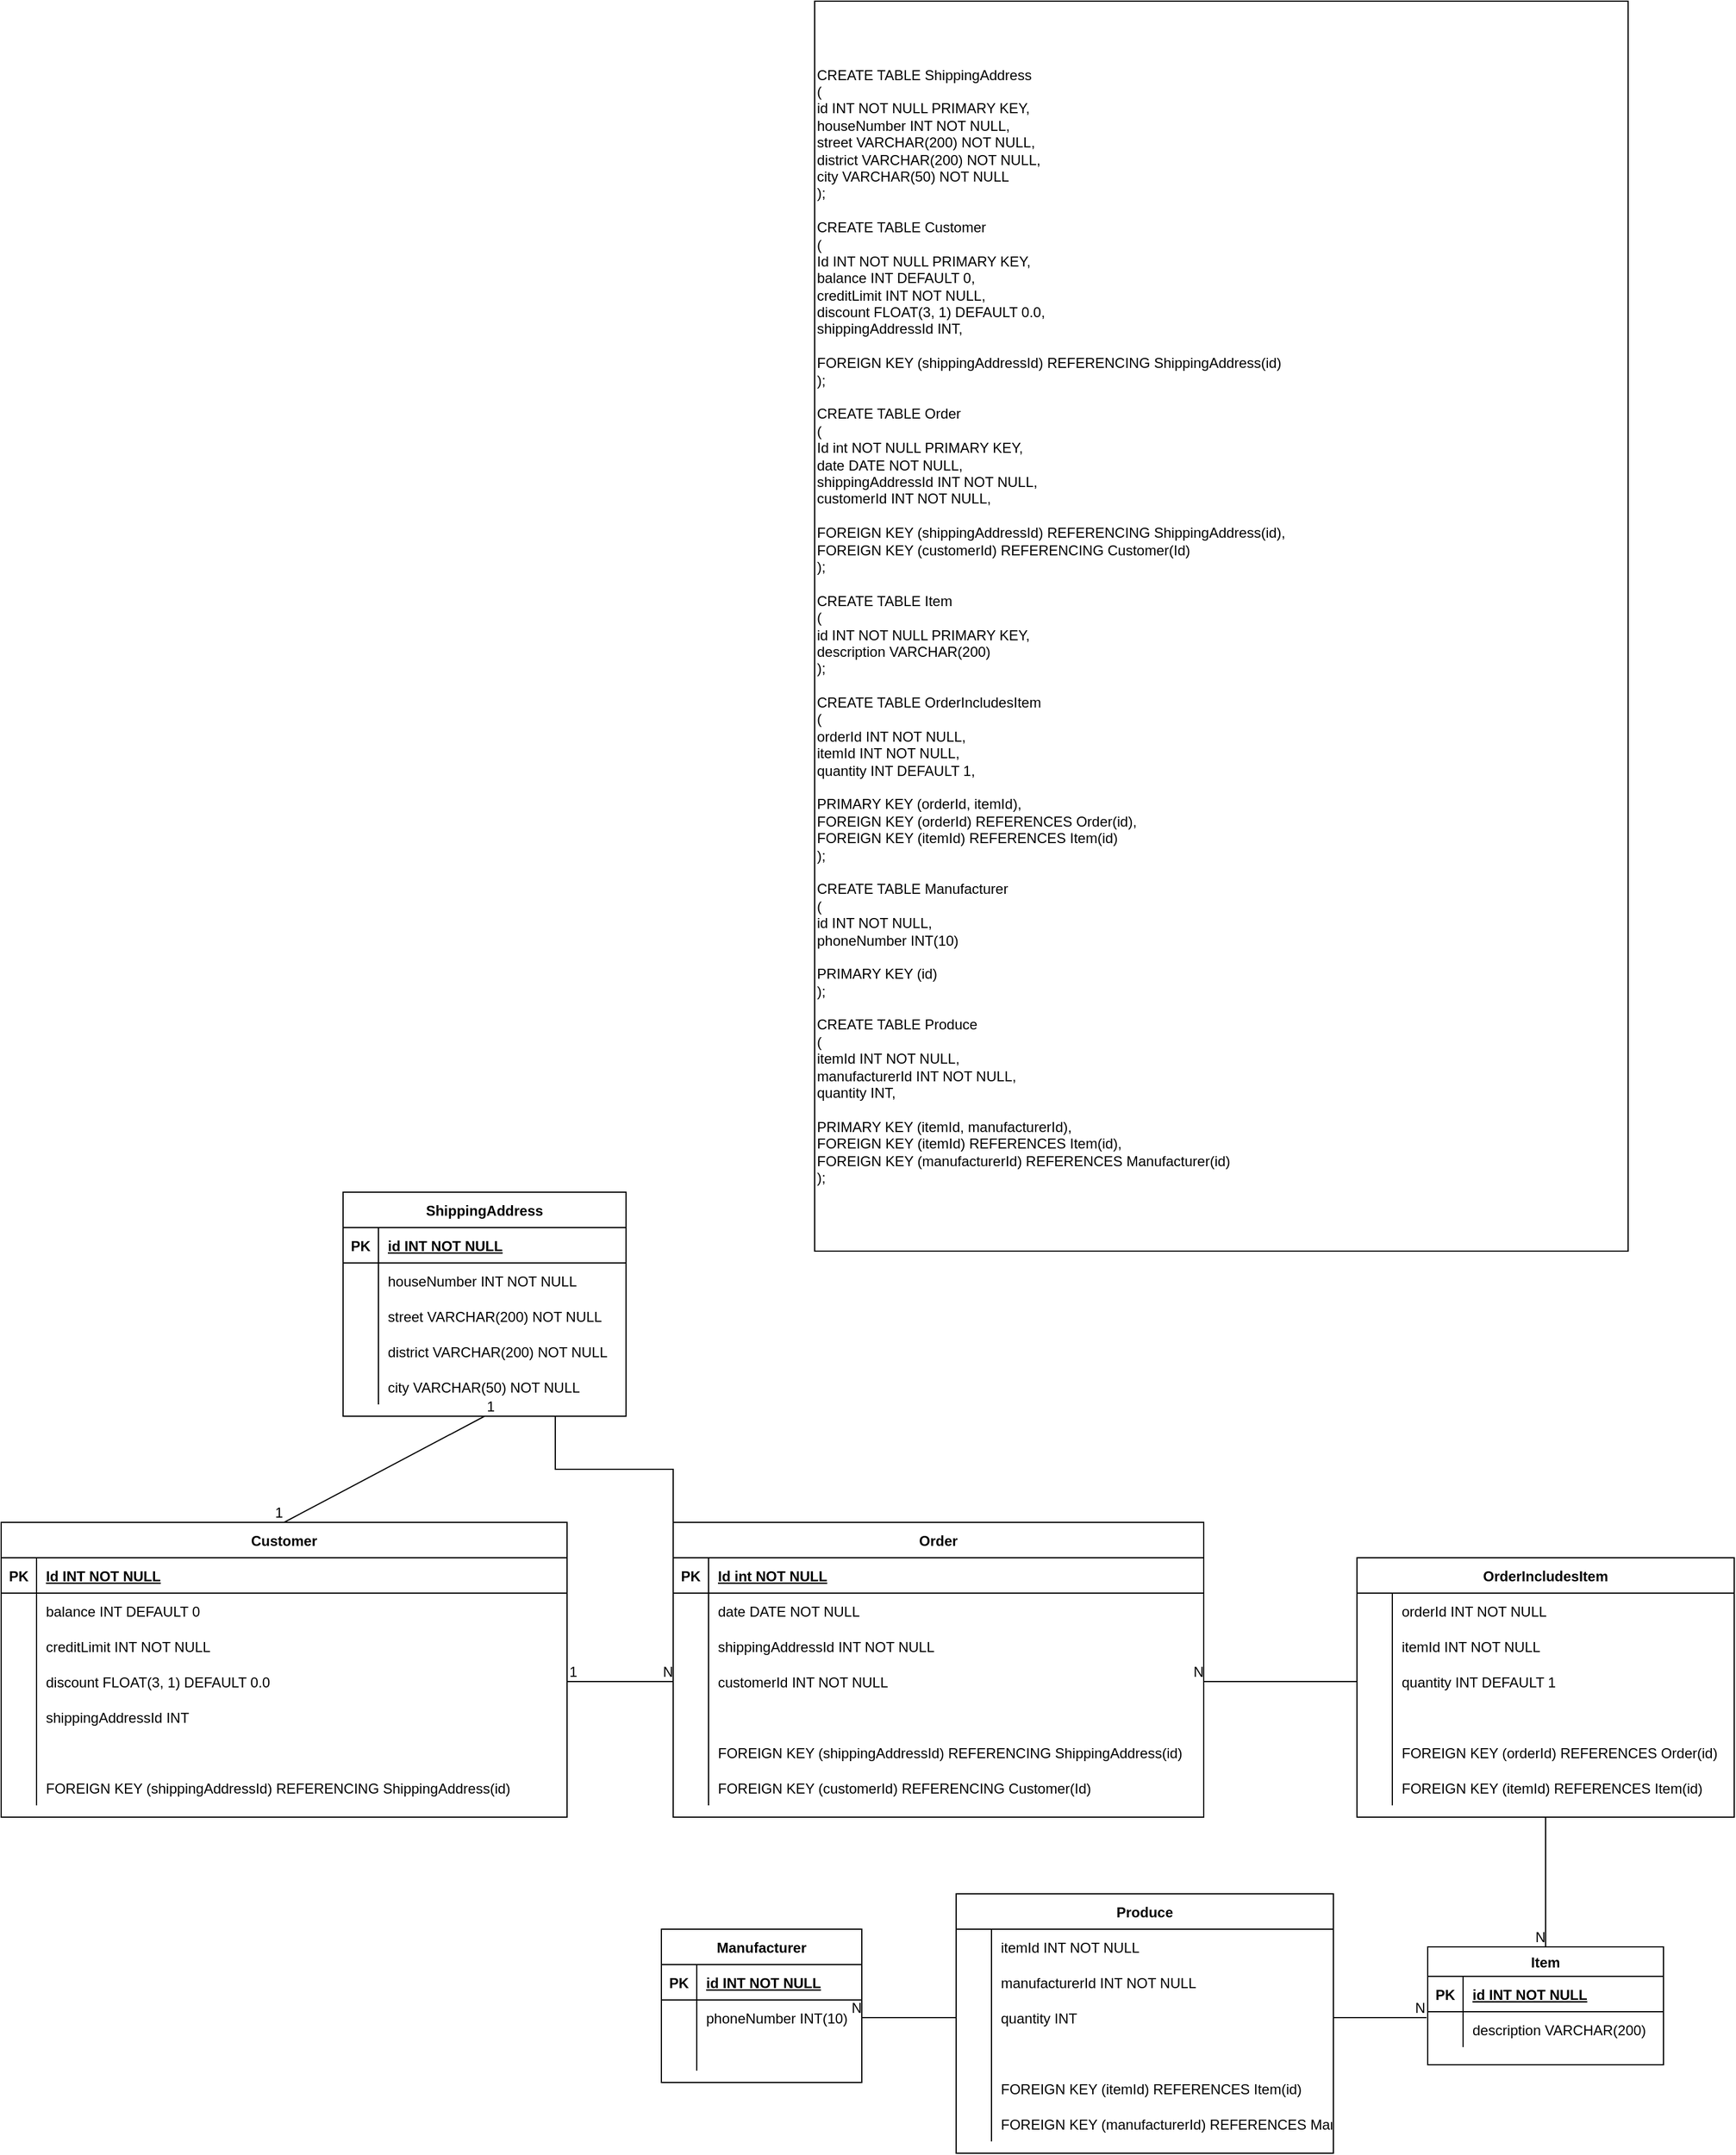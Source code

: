 <mxfile version="17.1.3" type="device"><diagram id="qG5lBSxiFYW5EmkyEBjl" name="Page-1"><mxGraphModel dx="2249" dy="1968" grid="1" gridSize="10" guides="1" tooltips="1" connect="1" arrows="1" fold="1" page="1" pageScale="1" pageWidth="827" pageHeight="1169" math="0" shadow="0"><root><mxCell id="0"/><mxCell id="1" parent="0"/><mxCell id="X45Qx2p2NXJINZsLbJWD-1" value="&lt;div&gt;&lt;div&gt;CREATE TABLE ShippingAddress&lt;/div&gt;&lt;div&gt;(&lt;/div&gt;&lt;div&gt;id INT NOT NULL PRIMARY KEY,&lt;/div&gt;&lt;div&gt;&lt;div&gt;houseNumber INT NOT NULL,&lt;/div&gt;&lt;div&gt;&lt;div&gt;street VARCHAR(200)&amp;nbsp;NOT NULL,&lt;/div&gt;&lt;div&gt;&lt;div&gt;district VARCHAR(200)&amp;nbsp;NOT NULL,&lt;/div&gt;&lt;div&gt;city VARCHAR(50)&amp;nbsp;NOT NULL&lt;/div&gt;&lt;/div&gt;&lt;/div&gt;&lt;/div&gt;&lt;div&gt;);&lt;/div&gt;&lt;/div&gt;&lt;div&gt;&lt;br&gt;&lt;/div&gt;&lt;div&gt;CREATE TABLE Customer&lt;/div&gt;&lt;div&gt;(&lt;/div&gt;&lt;div&gt;Id INT NOT NULL PRIMARY KEY,&lt;/div&gt;&lt;div&gt;balance INT DEFAULT 0,&lt;/div&gt;&lt;div&gt;creditLimit INT NOT NULL,&lt;/div&gt;&lt;div&gt;discount FLOAT(3, 1) DEFAULT 0.0,&lt;/div&gt;&lt;div&gt;shippingAddressId INT,&lt;/div&gt;&lt;div&gt;&lt;br&gt;&lt;/div&gt;&lt;div&gt;FOREIGN KEY (shippingAddressId) REFERENCING ShippingAddress(id)&lt;/div&gt;&lt;div&gt;&lt;span&gt;);&lt;/span&gt;&lt;/div&gt;&lt;div&gt;&lt;br&gt;&lt;/div&gt;&lt;div&gt;CREATE TABLE Order&lt;/div&gt;&lt;div&gt;(&lt;/div&gt;&lt;div&gt;Id int NOT NULL PRIMARY KEY,&lt;/div&gt;&lt;div&gt;date DATE NOT NULL,&lt;/div&gt;&lt;div&gt;shippingAddressId INT NOT NULL,&lt;/div&gt;&lt;div&gt;customerId INT NOT NULL,&lt;/div&gt;&lt;div&gt;&lt;br&gt;&lt;/div&gt;&lt;div&gt;&lt;div&gt;FOREIGN KEY (shippingAddressId) REFERENCING ShippingAddress(id),&lt;/div&gt;&lt;/div&gt;&lt;div&gt;&lt;div&gt;FOREIGN KEY (customerId) REFERENCING Customer(Id)&lt;/div&gt;&lt;/div&gt;&lt;div&gt;);&lt;/div&gt;&lt;div&gt;&lt;br&gt;&lt;/div&gt;&lt;div&gt;CREATE TABLE Item&lt;/div&gt;&lt;div&gt;(&lt;/div&gt;&lt;div&gt;id INT NOT NULL PRIMARY KEY,&lt;/div&gt;&lt;div&gt;description VARCHAR(200)&lt;/div&gt;&lt;div&gt;);&lt;/div&gt;&lt;div&gt;&lt;br&gt;&lt;/div&gt;&lt;div&gt;CREATE TABLE OrderIncludesItem&lt;/div&gt;&lt;div&gt;(&lt;/div&gt;&lt;div&gt;orderId INT NOT NULL,&lt;/div&gt;&lt;div&gt;itemId INT NOT NULL,&lt;/div&gt;&lt;div&gt;quantity INT DEFAULT 1,&lt;/div&gt;&lt;div&gt;&lt;br&gt;&lt;/div&gt;&lt;div&gt;PRIMARY KEY (orderId, itemId),&lt;/div&gt;&lt;div&gt;FOREIGN KEY (orderId) REFERENCES Order(id),&lt;/div&gt;&lt;div&gt;FOREIGN KEY (itemId) REFERENCES Item(id)&lt;/div&gt;&lt;div&gt;);&lt;/div&gt;&lt;div&gt;&lt;br&gt;&lt;/div&gt;&lt;div&gt;CREATE TABLE Manufacturer&lt;/div&gt;&lt;div&gt;(&lt;/div&gt;&lt;div&gt;id INT NOT NULL,&lt;/div&gt;&lt;div&gt;phoneNumber INT(10)&lt;/div&gt;&lt;div&gt;&lt;br&gt;&lt;/div&gt;&lt;div&gt;PRIMARY KEY (id)&lt;/div&gt;&lt;div&gt;);&lt;/div&gt;&lt;div&gt;&lt;br&gt;&lt;/div&gt;&lt;div&gt;CREATE TABLE Produce&lt;/div&gt;&lt;div&gt;(&lt;/div&gt;&lt;div&gt;itemId INT NOT NULL,&lt;/div&gt;&lt;div&gt;manufacturerId INT NOT NULL,&lt;/div&gt;&lt;div&gt;quantity INT,&lt;/div&gt;&lt;div&gt;&lt;br&gt;&lt;/div&gt;&lt;div&gt;PRIMARY KEY (itemId, manufacturerId),&lt;/div&gt;&lt;div&gt;&lt;div&gt;FOREIGN KEY (itemId) REFERENCES Item(id),&lt;/div&gt;&lt;/div&gt;&lt;div&gt;&lt;div&gt;FOREIGN KEY (manufacturerId) REFERENCES Manufacturer(id)&lt;/div&gt;&lt;div&gt;&lt;span&gt;);&lt;/span&gt;&lt;br&gt;&lt;/div&gt;&lt;/div&gt;" style="rounded=0;whiteSpace=wrap;html=1;align=left;" vertex="1" parent="1"><mxGeometry x="30" y="-790" width="690" height="1060" as="geometry"/></mxCell><mxCell id="X45Qx2p2NXJINZsLbJWD-18" value="Customer" style="shape=table;startSize=30;container=1;collapsible=1;childLayout=tableLayout;fixedRows=1;rowLines=0;fontStyle=1;align=center;resizeLast=1;" vertex="1" parent="1"><mxGeometry x="-660" y="500" width="480" height="250" as="geometry"/></mxCell><mxCell id="X45Qx2p2NXJINZsLbJWD-19" value="" style="shape=tableRow;horizontal=0;startSize=0;swimlaneHead=0;swimlaneBody=0;fillColor=none;collapsible=0;dropTarget=0;points=[[0,0.5],[1,0.5]];portConstraint=eastwest;top=0;left=0;right=0;bottom=1;" vertex="1" parent="X45Qx2p2NXJINZsLbJWD-18"><mxGeometry y="30" width="480" height="30" as="geometry"/></mxCell><mxCell id="X45Qx2p2NXJINZsLbJWD-20" value="PK" style="shape=partialRectangle;overflow=hidden;connectable=0;fillColor=none;top=0;left=0;bottom=0;right=0;fontStyle=1;" vertex="1" parent="X45Qx2p2NXJINZsLbJWD-19"><mxGeometry width="30" height="30" as="geometry"><mxRectangle width="30" height="30" as="alternateBounds"/></mxGeometry></mxCell><mxCell id="X45Qx2p2NXJINZsLbJWD-21" value="Id INT NOT NULL " style="shape=partialRectangle;overflow=hidden;connectable=0;fillColor=none;align=left;top=0;left=0;bottom=0;right=0;spacingLeft=6;fontStyle=5;" vertex="1" parent="X45Qx2p2NXJINZsLbJWD-19"><mxGeometry x="30" width="450" height="30" as="geometry"><mxRectangle width="450" height="30" as="alternateBounds"/></mxGeometry></mxCell><mxCell id="X45Qx2p2NXJINZsLbJWD-22" value="" style="shape=tableRow;horizontal=0;startSize=0;swimlaneHead=0;swimlaneBody=0;fillColor=none;collapsible=0;dropTarget=0;points=[[0,0.5],[1,0.5]];portConstraint=eastwest;top=0;left=0;right=0;bottom=0;" vertex="1" parent="X45Qx2p2NXJINZsLbJWD-18"><mxGeometry y="60" width="480" height="30" as="geometry"/></mxCell><mxCell id="X45Qx2p2NXJINZsLbJWD-23" value="" style="shape=partialRectangle;overflow=hidden;connectable=0;fillColor=none;top=0;left=0;bottom=0;right=0;" vertex="1" parent="X45Qx2p2NXJINZsLbJWD-22"><mxGeometry width="30" height="30" as="geometry"><mxRectangle width="30" height="30" as="alternateBounds"/></mxGeometry></mxCell><mxCell id="X45Qx2p2NXJINZsLbJWD-24" value="balance INT DEFAULT 0" style="shape=partialRectangle;overflow=hidden;connectable=0;fillColor=none;align=left;top=0;left=0;bottom=0;right=0;spacingLeft=6;" vertex="1" parent="X45Qx2p2NXJINZsLbJWD-22"><mxGeometry x="30" width="450" height="30" as="geometry"><mxRectangle width="450" height="30" as="alternateBounds"/></mxGeometry></mxCell><mxCell id="X45Qx2p2NXJINZsLbJWD-25" value="" style="shape=tableRow;horizontal=0;startSize=0;swimlaneHead=0;swimlaneBody=0;fillColor=none;collapsible=0;dropTarget=0;points=[[0,0.5],[1,0.5]];portConstraint=eastwest;top=0;left=0;right=0;bottom=0;" vertex="1" parent="X45Qx2p2NXJINZsLbJWD-18"><mxGeometry y="90" width="480" height="30" as="geometry"/></mxCell><mxCell id="X45Qx2p2NXJINZsLbJWD-26" value="" style="shape=partialRectangle;overflow=hidden;connectable=0;fillColor=none;top=0;left=0;bottom=0;right=0;" vertex="1" parent="X45Qx2p2NXJINZsLbJWD-25"><mxGeometry width="30" height="30" as="geometry"><mxRectangle width="30" height="30" as="alternateBounds"/></mxGeometry></mxCell><mxCell id="X45Qx2p2NXJINZsLbJWD-27" value="creditLimit INT NOT NULL" style="shape=partialRectangle;overflow=hidden;connectable=0;fillColor=none;align=left;top=0;left=0;bottom=0;right=0;spacingLeft=6;" vertex="1" parent="X45Qx2p2NXJINZsLbJWD-25"><mxGeometry x="30" width="450" height="30" as="geometry"><mxRectangle width="450" height="30" as="alternateBounds"/></mxGeometry></mxCell><mxCell id="X45Qx2p2NXJINZsLbJWD-28" value="" style="shape=tableRow;horizontal=0;startSize=0;swimlaneHead=0;swimlaneBody=0;fillColor=none;collapsible=0;dropTarget=0;points=[[0,0.5],[1,0.5]];portConstraint=eastwest;top=0;left=0;right=0;bottom=0;" vertex="1" parent="X45Qx2p2NXJINZsLbJWD-18"><mxGeometry y="120" width="480" height="30" as="geometry"/></mxCell><mxCell id="X45Qx2p2NXJINZsLbJWD-29" value="" style="shape=partialRectangle;overflow=hidden;connectable=0;fillColor=none;top=0;left=0;bottom=0;right=0;" vertex="1" parent="X45Qx2p2NXJINZsLbJWD-28"><mxGeometry width="30" height="30" as="geometry"><mxRectangle width="30" height="30" as="alternateBounds"/></mxGeometry></mxCell><mxCell id="X45Qx2p2NXJINZsLbJWD-30" value="discount FLOAT(3, 1) DEFAULT 0.0" style="shape=partialRectangle;overflow=hidden;connectable=0;fillColor=none;align=left;top=0;left=0;bottom=0;right=0;spacingLeft=6;" vertex="1" parent="X45Qx2p2NXJINZsLbJWD-28"><mxGeometry x="30" width="450" height="30" as="geometry"><mxRectangle width="450" height="30" as="alternateBounds"/></mxGeometry></mxCell><mxCell id="X45Qx2p2NXJINZsLbJWD-31" value="" style="shape=tableRow;horizontal=0;startSize=0;swimlaneHead=0;swimlaneBody=0;fillColor=none;collapsible=0;dropTarget=0;points=[[0,0.5],[1,0.5]];portConstraint=eastwest;top=0;left=0;right=0;bottom=0;" vertex="1" parent="X45Qx2p2NXJINZsLbJWD-18"><mxGeometry y="150" width="480" height="30" as="geometry"/></mxCell><mxCell id="X45Qx2p2NXJINZsLbJWD-32" value="" style="shape=partialRectangle;overflow=hidden;connectable=0;fillColor=none;top=0;left=0;bottom=0;right=0;" vertex="1" parent="X45Qx2p2NXJINZsLbJWD-31"><mxGeometry width="30" height="30" as="geometry"><mxRectangle width="30" height="30" as="alternateBounds"/></mxGeometry></mxCell><mxCell id="X45Qx2p2NXJINZsLbJWD-33" value="shippingAddressId INT" style="shape=partialRectangle;overflow=hidden;connectable=0;fillColor=none;align=left;top=0;left=0;bottom=0;right=0;spacingLeft=6;" vertex="1" parent="X45Qx2p2NXJINZsLbJWD-31"><mxGeometry x="30" width="450" height="30" as="geometry"><mxRectangle width="450" height="30" as="alternateBounds"/></mxGeometry></mxCell><mxCell id="X45Qx2p2NXJINZsLbJWD-34" value="" style="shape=tableRow;horizontal=0;startSize=0;swimlaneHead=0;swimlaneBody=0;fillColor=none;collapsible=0;dropTarget=0;points=[[0,0.5],[1,0.5]];portConstraint=eastwest;top=0;left=0;right=0;bottom=0;" vertex="1" parent="X45Qx2p2NXJINZsLbJWD-18"><mxGeometry y="180" width="480" height="30" as="geometry"/></mxCell><mxCell id="X45Qx2p2NXJINZsLbJWD-35" value="" style="shape=partialRectangle;overflow=hidden;connectable=0;fillColor=none;top=0;left=0;bottom=0;right=0;" vertex="1" parent="X45Qx2p2NXJINZsLbJWD-34"><mxGeometry width="30" height="30" as="geometry"><mxRectangle width="30" height="30" as="alternateBounds"/></mxGeometry></mxCell><mxCell id="X45Qx2p2NXJINZsLbJWD-36" value="" style="shape=partialRectangle;overflow=hidden;connectable=0;fillColor=none;align=left;top=0;left=0;bottom=0;right=0;spacingLeft=6;" vertex="1" parent="X45Qx2p2NXJINZsLbJWD-34"><mxGeometry x="30" width="450" height="30" as="geometry"><mxRectangle width="450" height="30" as="alternateBounds"/></mxGeometry></mxCell><mxCell id="X45Qx2p2NXJINZsLbJWD-37" value="" style="shape=tableRow;horizontal=0;startSize=0;swimlaneHead=0;swimlaneBody=0;fillColor=none;collapsible=0;dropTarget=0;points=[[0,0.5],[1,0.5]];portConstraint=eastwest;top=0;left=0;right=0;bottom=0;" vertex="1" parent="X45Qx2p2NXJINZsLbJWD-18"><mxGeometry y="210" width="480" height="30" as="geometry"/></mxCell><mxCell id="X45Qx2p2NXJINZsLbJWD-38" value="" style="shape=partialRectangle;overflow=hidden;connectable=0;fillColor=none;top=0;left=0;bottom=0;right=0;" vertex="1" parent="X45Qx2p2NXJINZsLbJWD-37"><mxGeometry width="30" height="30" as="geometry"><mxRectangle width="30" height="30" as="alternateBounds"/></mxGeometry></mxCell><mxCell id="X45Qx2p2NXJINZsLbJWD-39" value="FOREIGN KEY (shippingAddressId) REFERENCING ShippingAddress(id)" style="shape=partialRectangle;overflow=hidden;connectable=0;fillColor=none;align=left;top=0;left=0;bottom=0;right=0;spacingLeft=6;" vertex="1" parent="X45Qx2p2NXJINZsLbJWD-37"><mxGeometry x="30" width="450" height="30" as="geometry"><mxRectangle width="450" height="30" as="alternateBounds"/></mxGeometry></mxCell><mxCell id="X45Qx2p2NXJINZsLbJWD-40" value="ShippingAddress" style="shape=table;startSize=30;container=1;collapsible=1;childLayout=tableLayout;fixedRows=1;rowLines=0;fontStyle=1;align=center;resizeLast=1;" vertex="1" parent="1"><mxGeometry x="-370" y="220" width="240" height="190" as="geometry"/></mxCell><mxCell id="X45Qx2p2NXJINZsLbJWD-41" value="" style="shape=tableRow;horizontal=0;startSize=0;swimlaneHead=0;swimlaneBody=0;fillColor=none;collapsible=0;dropTarget=0;points=[[0,0.5],[1,0.5]];portConstraint=eastwest;top=0;left=0;right=0;bottom=1;" vertex="1" parent="X45Qx2p2NXJINZsLbJWD-40"><mxGeometry y="30" width="240" height="30" as="geometry"/></mxCell><mxCell id="X45Qx2p2NXJINZsLbJWD-42" value="PK" style="shape=partialRectangle;overflow=hidden;connectable=0;fillColor=none;top=0;left=0;bottom=0;right=0;fontStyle=1;" vertex="1" parent="X45Qx2p2NXJINZsLbJWD-41"><mxGeometry width="30" height="30" as="geometry"><mxRectangle width="30" height="30" as="alternateBounds"/></mxGeometry></mxCell><mxCell id="X45Qx2p2NXJINZsLbJWD-43" value="id INT NOT NULL " style="shape=partialRectangle;overflow=hidden;connectable=0;fillColor=none;align=left;top=0;left=0;bottom=0;right=0;spacingLeft=6;fontStyle=5;" vertex="1" parent="X45Qx2p2NXJINZsLbJWD-41"><mxGeometry x="30" width="210" height="30" as="geometry"><mxRectangle width="210" height="30" as="alternateBounds"/></mxGeometry></mxCell><mxCell id="X45Qx2p2NXJINZsLbJWD-44" value="" style="shape=tableRow;horizontal=0;startSize=0;swimlaneHead=0;swimlaneBody=0;fillColor=none;collapsible=0;dropTarget=0;points=[[0,0.5],[1,0.5]];portConstraint=eastwest;top=0;left=0;right=0;bottom=0;" vertex="1" parent="X45Qx2p2NXJINZsLbJWD-40"><mxGeometry y="60" width="240" height="30" as="geometry"/></mxCell><mxCell id="X45Qx2p2NXJINZsLbJWD-45" value="" style="shape=partialRectangle;overflow=hidden;connectable=0;fillColor=none;top=0;left=0;bottom=0;right=0;" vertex="1" parent="X45Qx2p2NXJINZsLbJWD-44"><mxGeometry width="30" height="30" as="geometry"><mxRectangle width="30" height="30" as="alternateBounds"/></mxGeometry></mxCell><mxCell id="X45Qx2p2NXJINZsLbJWD-46" value="houseNumber INT NOT NULL" style="shape=partialRectangle;overflow=hidden;connectable=0;fillColor=none;align=left;top=0;left=0;bottom=0;right=0;spacingLeft=6;" vertex="1" parent="X45Qx2p2NXJINZsLbJWD-44"><mxGeometry x="30" width="210" height="30" as="geometry"><mxRectangle width="210" height="30" as="alternateBounds"/></mxGeometry></mxCell><mxCell id="X45Qx2p2NXJINZsLbJWD-47" value="" style="shape=tableRow;horizontal=0;startSize=0;swimlaneHead=0;swimlaneBody=0;fillColor=none;collapsible=0;dropTarget=0;points=[[0,0.5],[1,0.5]];portConstraint=eastwest;top=0;left=0;right=0;bottom=0;" vertex="1" parent="X45Qx2p2NXJINZsLbJWD-40"><mxGeometry y="90" width="240" height="30" as="geometry"/></mxCell><mxCell id="X45Qx2p2NXJINZsLbJWD-48" value="" style="shape=partialRectangle;overflow=hidden;connectable=0;fillColor=none;top=0;left=0;bottom=0;right=0;" vertex="1" parent="X45Qx2p2NXJINZsLbJWD-47"><mxGeometry width="30" height="30" as="geometry"><mxRectangle width="30" height="30" as="alternateBounds"/></mxGeometry></mxCell><mxCell id="X45Qx2p2NXJINZsLbJWD-49" value="street VARCHAR(200) NOT NULL" style="shape=partialRectangle;overflow=hidden;connectable=0;fillColor=none;align=left;top=0;left=0;bottom=0;right=0;spacingLeft=6;" vertex="1" parent="X45Qx2p2NXJINZsLbJWD-47"><mxGeometry x="30" width="210" height="30" as="geometry"><mxRectangle width="210" height="30" as="alternateBounds"/></mxGeometry></mxCell><mxCell id="X45Qx2p2NXJINZsLbJWD-50" value="" style="shape=tableRow;horizontal=0;startSize=0;swimlaneHead=0;swimlaneBody=0;fillColor=none;collapsible=0;dropTarget=0;points=[[0,0.5],[1,0.5]];portConstraint=eastwest;top=0;left=0;right=0;bottom=0;" vertex="1" parent="X45Qx2p2NXJINZsLbJWD-40"><mxGeometry y="120" width="240" height="30" as="geometry"/></mxCell><mxCell id="X45Qx2p2NXJINZsLbJWD-51" value="" style="shape=partialRectangle;overflow=hidden;connectable=0;fillColor=none;top=0;left=0;bottom=0;right=0;" vertex="1" parent="X45Qx2p2NXJINZsLbJWD-50"><mxGeometry width="30" height="30" as="geometry"><mxRectangle width="30" height="30" as="alternateBounds"/></mxGeometry></mxCell><mxCell id="X45Qx2p2NXJINZsLbJWD-52" value="district VARCHAR(200) NOT NULL" style="shape=partialRectangle;overflow=hidden;connectable=0;fillColor=none;align=left;top=0;left=0;bottom=0;right=0;spacingLeft=6;" vertex="1" parent="X45Qx2p2NXJINZsLbJWD-50"><mxGeometry x="30" width="210" height="30" as="geometry"><mxRectangle width="210" height="30" as="alternateBounds"/></mxGeometry></mxCell><mxCell id="X45Qx2p2NXJINZsLbJWD-53" value="" style="shape=tableRow;horizontal=0;startSize=0;swimlaneHead=0;swimlaneBody=0;fillColor=none;collapsible=0;dropTarget=0;points=[[0,0.5],[1,0.5]];portConstraint=eastwest;top=0;left=0;right=0;bottom=0;" vertex="1" parent="X45Qx2p2NXJINZsLbJWD-40"><mxGeometry y="150" width="240" height="30" as="geometry"/></mxCell><mxCell id="X45Qx2p2NXJINZsLbJWD-54" value="" style="shape=partialRectangle;overflow=hidden;connectable=0;fillColor=none;top=0;left=0;bottom=0;right=0;" vertex="1" parent="X45Qx2p2NXJINZsLbJWD-53"><mxGeometry width="30" height="30" as="geometry"><mxRectangle width="30" height="30" as="alternateBounds"/></mxGeometry></mxCell><mxCell id="X45Qx2p2NXJINZsLbJWD-55" value="city VARCHAR(50) NOT NULL" style="shape=partialRectangle;overflow=hidden;connectable=0;fillColor=none;align=left;top=0;left=0;bottom=0;right=0;spacingLeft=6;" vertex="1" parent="X45Qx2p2NXJINZsLbJWD-53"><mxGeometry x="30" width="210" height="30" as="geometry"><mxRectangle width="210" height="30" as="alternateBounds"/></mxGeometry></mxCell><mxCell id="X45Qx2p2NXJINZsLbJWD-142" style="edgeStyle=orthogonalEdgeStyle;rounded=0;orthogonalLoop=1;jettySize=auto;html=1;exitX=0;exitY=0;exitDx=0;exitDy=0;entryX=0.75;entryY=1;entryDx=0;entryDy=0;endArrow=none;endFill=0;" edge="1" parent="1" source="X45Qx2p2NXJINZsLbJWD-56" target="X45Qx2p2NXJINZsLbJWD-40"><mxGeometry relative="1" as="geometry"/></mxCell><mxCell id="X45Qx2p2NXJINZsLbJWD-56" value="Order" style="shape=table;startSize=30;container=1;collapsible=1;childLayout=tableLayout;fixedRows=1;rowLines=0;fontStyle=1;align=center;resizeLast=1;" vertex="1" parent="1"><mxGeometry x="-90" y="500" width="450" height="250" as="geometry"/></mxCell><mxCell id="X45Qx2p2NXJINZsLbJWD-57" value="" style="shape=tableRow;horizontal=0;startSize=0;swimlaneHead=0;swimlaneBody=0;fillColor=none;collapsible=0;dropTarget=0;points=[[0,0.5],[1,0.5]];portConstraint=eastwest;top=0;left=0;right=0;bottom=1;" vertex="1" parent="X45Qx2p2NXJINZsLbJWD-56"><mxGeometry y="30" width="450" height="30" as="geometry"/></mxCell><mxCell id="X45Qx2p2NXJINZsLbJWD-58" value="PK" style="shape=partialRectangle;overflow=hidden;connectable=0;fillColor=none;top=0;left=0;bottom=0;right=0;fontStyle=1;" vertex="1" parent="X45Qx2p2NXJINZsLbJWD-57"><mxGeometry width="30" height="30" as="geometry"><mxRectangle width="30" height="30" as="alternateBounds"/></mxGeometry></mxCell><mxCell id="X45Qx2p2NXJINZsLbJWD-59" value="Id int NOT NULL " style="shape=partialRectangle;overflow=hidden;connectable=0;fillColor=none;align=left;top=0;left=0;bottom=0;right=0;spacingLeft=6;fontStyle=5;" vertex="1" parent="X45Qx2p2NXJINZsLbJWD-57"><mxGeometry x="30" width="420" height="30" as="geometry"><mxRectangle width="420" height="30" as="alternateBounds"/></mxGeometry></mxCell><mxCell id="X45Qx2p2NXJINZsLbJWD-60" value="" style="shape=tableRow;horizontal=0;startSize=0;swimlaneHead=0;swimlaneBody=0;fillColor=none;collapsible=0;dropTarget=0;points=[[0,0.5],[1,0.5]];portConstraint=eastwest;top=0;left=0;right=0;bottom=0;" vertex="1" parent="X45Qx2p2NXJINZsLbJWD-56"><mxGeometry y="60" width="450" height="30" as="geometry"/></mxCell><mxCell id="X45Qx2p2NXJINZsLbJWD-61" value="" style="shape=partialRectangle;overflow=hidden;connectable=0;fillColor=none;top=0;left=0;bottom=0;right=0;" vertex="1" parent="X45Qx2p2NXJINZsLbJWD-60"><mxGeometry width="30" height="30" as="geometry"><mxRectangle width="30" height="30" as="alternateBounds"/></mxGeometry></mxCell><mxCell id="X45Qx2p2NXJINZsLbJWD-62" value="date DATE NOT NULL" style="shape=partialRectangle;overflow=hidden;connectable=0;fillColor=none;align=left;top=0;left=0;bottom=0;right=0;spacingLeft=6;" vertex="1" parent="X45Qx2p2NXJINZsLbJWD-60"><mxGeometry x="30" width="420" height="30" as="geometry"><mxRectangle width="420" height="30" as="alternateBounds"/></mxGeometry></mxCell><mxCell id="X45Qx2p2NXJINZsLbJWD-63" value="" style="shape=tableRow;horizontal=0;startSize=0;swimlaneHead=0;swimlaneBody=0;fillColor=none;collapsible=0;dropTarget=0;points=[[0,0.5],[1,0.5]];portConstraint=eastwest;top=0;left=0;right=0;bottom=0;" vertex="1" parent="X45Qx2p2NXJINZsLbJWD-56"><mxGeometry y="90" width="450" height="30" as="geometry"/></mxCell><mxCell id="X45Qx2p2NXJINZsLbJWD-64" value="" style="shape=partialRectangle;overflow=hidden;connectable=0;fillColor=none;top=0;left=0;bottom=0;right=0;" vertex="1" parent="X45Qx2p2NXJINZsLbJWD-63"><mxGeometry width="30" height="30" as="geometry"><mxRectangle width="30" height="30" as="alternateBounds"/></mxGeometry></mxCell><mxCell id="X45Qx2p2NXJINZsLbJWD-65" value="shippingAddressId INT NOT NULL" style="shape=partialRectangle;overflow=hidden;connectable=0;fillColor=none;align=left;top=0;left=0;bottom=0;right=0;spacingLeft=6;" vertex="1" parent="X45Qx2p2NXJINZsLbJWD-63"><mxGeometry x="30" width="420" height="30" as="geometry"><mxRectangle width="420" height="30" as="alternateBounds"/></mxGeometry></mxCell><mxCell id="X45Qx2p2NXJINZsLbJWD-66" value="" style="shape=tableRow;horizontal=0;startSize=0;swimlaneHead=0;swimlaneBody=0;fillColor=none;collapsible=0;dropTarget=0;points=[[0,0.5],[1,0.5]];portConstraint=eastwest;top=0;left=0;right=0;bottom=0;" vertex="1" parent="X45Qx2p2NXJINZsLbJWD-56"><mxGeometry y="120" width="450" height="30" as="geometry"/></mxCell><mxCell id="X45Qx2p2NXJINZsLbJWD-67" value="" style="shape=partialRectangle;overflow=hidden;connectable=0;fillColor=none;top=0;left=0;bottom=0;right=0;" vertex="1" parent="X45Qx2p2NXJINZsLbJWD-66"><mxGeometry width="30" height="30" as="geometry"><mxRectangle width="30" height="30" as="alternateBounds"/></mxGeometry></mxCell><mxCell id="X45Qx2p2NXJINZsLbJWD-68" value="customerId INT NOT NULL" style="shape=partialRectangle;overflow=hidden;connectable=0;fillColor=none;align=left;top=0;left=0;bottom=0;right=0;spacingLeft=6;" vertex="1" parent="X45Qx2p2NXJINZsLbJWD-66"><mxGeometry x="30" width="420" height="30" as="geometry"><mxRectangle width="420" height="30" as="alternateBounds"/></mxGeometry></mxCell><mxCell id="X45Qx2p2NXJINZsLbJWD-69" value="" style="shape=tableRow;horizontal=0;startSize=0;swimlaneHead=0;swimlaneBody=0;fillColor=none;collapsible=0;dropTarget=0;points=[[0,0.5],[1,0.5]];portConstraint=eastwest;top=0;left=0;right=0;bottom=0;" vertex="1" parent="X45Qx2p2NXJINZsLbJWD-56"><mxGeometry y="150" width="450" height="30" as="geometry"/></mxCell><mxCell id="X45Qx2p2NXJINZsLbJWD-70" value="" style="shape=partialRectangle;overflow=hidden;connectable=0;fillColor=none;top=0;left=0;bottom=0;right=0;" vertex="1" parent="X45Qx2p2NXJINZsLbJWD-69"><mxGeometry width="30" height="30" as="geometry"><mxRectangle width="30" height="30" as="alternateBounds"/></mxGeometry></mxCell><mxCell id="X45Qx2p2NXJINZsLbJWD-71" value="" style="shape=partialRectangle;overflow=hidden;connectable=0;fillColor=none;align=left;top=0;left=0;bottom=0;right=0;spacingLeft=6;" vertex="1" parent="X45Qx2p2NXJINZsLbJWD-69"><mxGeometry x="30" width="420" height="30" as="geometry"><mxRectangle width="420" height="30" as="alternateBounds"/></mxGeometry></mxCell><mxCell id="X45Qx2p2NXJINZsLbJWD-72" value="" style="shape=tableRow;horizontal=0;startSize=0;swimlaneHead=0;swimlaneBody=0;fillColor=none;collapsible=0;dropTarget=0;points=[[0,0.5],[1,0.5]];portConstraint=eastwest;top=0;left=0;right=0;bottom=0;" vertex="1" parent="X45Qx2p2NXJINZsLbJWD-56"><mxGeometry y="180" width="450" height="30" as="geometry"/></mxCell><mxCell id="X45Qx2p2NXJINZsLbJWD-73" value="" style="shape=partialRectangle;overflow=hidden;connectable=0;fillColor=none;top=0;left=0;bottom=0;right=0;" vertex="1" parent="X45Qx2p2NXJINZsLbJWD-72"><mxGeometry width="30" height="30" as="geometry"><mxRectangle width="30" height="30" as="alternateBounds"/></mxGeometry></mxCell><mxCell id="X45Qx2p2NXJINZsLbJWD-74" value="FOREIGN KEY (shippingAddressId) REFERENCING ShippingAddress(id)" style="shape=partialRectangle;overflow=hidden;connectable=0;fillColor=none;align=left;top=0;left=0;bottom=0;right=0;spacingLeft=6;" vertex="1" parent="X45Qx2p2NXJINZsLbJWD-72"><mxGeometry x="30" width="420" height="30" as="geometry"><mxRectangle width="420" height="30" as="alternateBounds"/></mxGeometry></mxCell><mxCell id="X45Qx2p2NXJINZsLbJWD-75" value="" style="shape=tableRow;horizontal=0;startSize=0;swimlaneHead=0;swimlaneBody=0;fillColor=none;collapsible=0;dropTarget=0;points=[[0,0.5],[1,0.5]];portConstraint=eastwest;top=0;left=0;right=0;bottom=0;" vertex="1" parent="X45Qx2p2NXJINZsLbJWD-56"><mxGeometry y="210" width="450" height="30" as="geometry"/></mxCell><mxCell id="X45Qx2p2NXJINZsLbJWD-76" value="" style="shape=partialRectangle;overflow=hidden;connectable=0;fillColor=none;top=0;left=0;bottom=0;right=0;" vertex="1" parent="X45Qx2p2NXJINZsLbJWD-75"><mxGeometry width="30" height="30" as="geometry"><mxRectangle width="30" height="30" as="alternateBounds"/></mxGeometry></mxCell><mxCell id="X45Qx2p2NXJINZsLbJWD-77" value="FOREIGN KEY (customerId) REFERENCING Customer(Id)" style="shape=partialRectangle;overflow=hidden;connectable=0;fillColor=none;align=left;top=0;left=0;bottom=0;right=0;spacingLeft=6;" vertex="1" parent="X45Qx2p2NXJINZsLbJWD-75"><mxGeometry x="30" width="420" height="30" as="geometry"><mxRectangle width="420" height="30" as="alternateBounds"/></mxGeometry></mxCell><mxCell id="X45Qx2p2NXJINZsLbJWD-78" value="Item" style="shape=table;startSize=25;container=1;collapsible=1;childLayout=tableLayout;fixedRows=1;rowLines=0;fontStyle=1;align=center;resizeLast=1;" vertex="1" parent="1"><mxGeometry x="550" y="860" width="200" height="100" as="geometry"/></mxCell><mxCell id="X45Qx2p2NXJINZsLbJWD-79" value="" style="shape=tableRow;horizontal=0;startSize=0;swimlaneHead=0;swimlaneBody=0;fillColor=none;collapsible=0;dropTarget=0;points=[[0,0.5],[1,0.5]];portConstraint=eastwest;top=0;left=0;right=0;bottom=1;" vertex="1" parent="X45Qx2p2NXJINZsLbJWD-78"><mxGeometry y="25" width="200" height="30" as="geometry"/></mxCell><mxCell id="X45Qx2p2NXJINZsLbJWD-80" value="PK" style="shape=partialRectangle;overflow=hidden;connectable=0;fillColor=none;top=0;left=0;bottom=0;right=0;fontStyle=1;" vertex="1" parent="X45Qx2p2NXJINZsLbJWD-79"><mxGeometry width="30" height="30" as="geometry"><mxRectangle width="30" height="30" as="alternateBounds"/></mxGeometry></mxCell><mxCell id="X45Qx2p2NXJINZsLbJWD-81" value="id INT NOT NULL " style="shape=partialRectangle;overflow=hidden;connectable=0;fillColor=none;align=left;top=0;left=0;bottom=0;right=0;spacingLeft=6;fontStyle=5;" vertex="1" parent="X45Qx2p2NXJINZsLbJWD-79"><mxGeometry x="30" width="170" height="30" as="geometry"><mxRectangle width="170" height="30" as="alternateBounds"/></mxGeometry></mxCell><mxCell id="X45Qx2p2NXJINZsLbJWD-82" value="" style="shape=tableRow;horizontal=0;startSize=0;swimlaneHead=0;swimlaneBody=0;fillColor=none;collapsible=0;dropTarget=0;points=[[0,0.5],[1,0.5]];portConstraint=eastwest;top=0;left=0;right=0;bottom=0;" vertex="1" parent="X45Qx2p2NXJINZsLbJWD-78"><mxGeometry y="55" width="200" height="30" as="geometry"/></mxCell><mxCell id="X45Qx2p2NXJINZsLbJWD-83" value="" style="shape=partialRectangle;overflow=hidden;connectable=0;fillColor=none;top=0;left=0;bottom=0;right=0;" vertex="1" parent="X45Qx2p2NXJINZsLbJWD-82"><mxGeometry width="30" height="30" as="geometry"><mxRectangle width="30" height="30" as="alternateBounds"/></mxGeometry></mxCell><mxCell id="X45Qx2p2NXJINZsLbJWD-84" value="description VARCHAR(200)" style="shape=partialRectangle;overflow=hidden;connectable=0;fillColor=none;align=left;top=0;left=0;bottom=0;right=0;spacingLeft=6;" vertex="1" parent="X45Qx2p2NXJINZsLbJWD-82"><mxGeometry x="30" width="170" height="30" as="geometry"><mxRectangle width="170" height="30" as="alternateBounds"/></mxGeometry></mxCell><mxCell id="X45Qx2p2NXJINZsLbJWD-85" value="OrderIncludesItem" style="shape=table;startSize=30;container=1;collapsible=1;childLayout=tableLayout;fixedRows=1;rowLines=0;fontStyle=1;align=center;resizeLast=1;" vertex="1" parent="1"><mxGeometry x="490" y="530" width="320" height="220" as="geometry"/></mxCell><mxCell id="X45Qx2p2NXJINZsLbJWD-86" value="" style="shape=tableRow;horizontal=0;startSize=0;swimlaneHead=0;swimlaneBody=0;fillColor=none;collapsible=0;dropTarget=0;points=[[0,0.5],[1,0.5]];portConstraint=eastwest;top=0;left=0;right=0;bottom=0;" vertex="1" parent="X45Qx2p2NXJINZsLbJWD-85"><mxGeometry y="30" width="320" height="30" as="geometry"/></mxCell><mxCell id="X45Qx2p2NXJINZsLbJWD-87" value="" style="shape=partialRectangle;overflow=hidden;connectable=0;fillColor=none;top=0;left=0;bottom=0;right=0;" vertex="1" parent="X45Qx2p2NXJINZsLbJWD-86"><mxGeometry width="30" height="30" as="geometry"><mxRectangle width="30" height="30" as="alternateBounds"/></mxGeometry></mxCell><mxCell id="X45Qx2p2NXJINZsLbJWD-88" value="orderId INT NOT NULL" style="shape=partialRectangle;overflow=hidden;connectable=0;fillColor=none;align=left;top=0;left=0;bottom=0;right=0;spacingLeft=6;" vertex="1" parent="X45Qx2p2NXJINZsLbJWD-86"><mxGeometry x="30" width="290" height="30" as="geometry"><mxRectangle width="290" height="30" as="alternateBounds"/></mxGeometry></mxCell><mxCell id="X45Qx2p2NXJINZsLbJWD-89" value="" style="shape=tableRow;horizontal=0;startSize=0;swimlaneHead=0;swimlaneBody=0;fillColor=none;collapsible=0;dropTarget=0;points=[[0,0.5],[1,0.5]];portConstraint=eastwest;top=0;left=0;right=0;bottom=0;" vertex="1" parent="X45Qx2p2NXJINZsLbJWD-85"><mxGeometry y="60" width="320" height="30" as="geometry"/></mxCell><mxCell id="X45Qx2p2NXJINZsLbJWD-90" value="" style="shape=partialRectangle;overflow=hidden;connectable=0;fillColor=none;top=0;left=0;bottom=0;right=0;" vertex="1" parent="X45Qx2p2NXJINZsLbJWD-89"><mxGeometry width="30" height="30" as="geometry"><mxRectangle width="30" height="30" as="alternateBounds"/></mxGeometry></mxCell><mxCell id="X45Qx2p2NXJINZsLbJWD-91" value="itemId INT NOT NULL" style="shape=partialRectangle;overflow=hidden;connectable=0;fillColor=none;align=left;top=0;left=0;bottom=0;right=0;spacingLeft=6;" vertex="1" parent="X45Qx2p2NXJINZsLbJWD-89"><mxGeometry x="30" width="290" height="30" as="geometry"><mxRectangle width="290" height="30" as="alternateBounds"/></mxGeometry></mxCell><mxCell id="X45Qx2p2NXJINZsLbJWD-92" value="" style="shape=tableRow;horizontal=0;startSize=0;swimlaneHead=0;swimlaneBody=0;fillColor=none;collapsible=0;dropTarget=0;points=[[0,0.5],[1,0.5]];portConstraint=eastwest;top=0;left=0;right=0;bottom=0;" vertex="1" parent="X45Qx2p2NXJINZsLbJWD-85"><mxGeometry y="90" width="320" height="30" as="geometry"/></mxCell><mxCell id="X45Qx2p2NXJINZsLbJWD-93" value="" style="shape=partialRectangle;overflow=hidden;connectable=0;fillColor=none;top=0;left=0;bottom=0;right=0;" vertex="1" parent="X45Qx2p2NXJINZsLbJWD-92"><mxGeometry width="30" height="30" as="geometry"><mxRectangle width="30" height="30" as="alternateBounds"/></mxGeometry></mxCell><mxCell id="X45Qx2p2NXJINZsLbJWD-94" value="quantity INT DEFAULT 1" style="shape=partialRectangle;overflow=hidden;connectable=0;fillColor=none;align=left;top=0;left=0;bottom=0;right=0;spacingLeft=6;" vertex="1" parent="X45Qx2p2NXJINZsLbJWD-92"><mxGeometry x="30" width="290" height="30" as="geometry"><mxRectangle width="290" height="30" as="alternateBounds"/></mxGeometry></mxCell><mxCell id="X45Qx2p2NXJINZsLbJWD-95" value="" style="shape=tableRow;horizontal=0;startSize=0;swimlaneHead=0;swimlaneBody=0;fillColor=none;collapsible=0;dropTarget=0;points=[[0,0.5],[1,0.5]];portConstraint=eastwest;top=0;left=0;right=0;bottom=0;" vertex="1" parent="X45Qx2p2NXJINZsLbJWD-85"><mxGeometry y="120" width="320" height="30" as="geometry"/></mxCell><mxCell id="X45Qx2p2NXJINZsLbJWD-96" value="" style="shape=partialRectangle;overflow=hidden;connectable=0;fillColor=none;top=0;left=0;bottom=0;right=0;" vertex="1" parent="X45Qx2p2NXJINZsLbJWD-95"><mxGeometry width="30" height="30" as="geometry"><mxRectangle width="30" height="30" as="alternateBounds"/></mxGeometry></mxCell><mxCell id="X45Qx2p2NXJINZsLbJWD-97" value="" style="shape=partialRectangle;overflow=hidden;connectable=0;fillColor=none;align=left;top=0;left=0;bottom=0;right=0;spacingLeft=6;" vertex="1" parent="X45Qx2p2NXJINZsLbJWD-95"><mxGeometry x="30" width="290" height="30" as="geometry"><mxRectangle width="290" height="30" as="alternateBounds"/></mxGeometry></mxCell><mxCell id="X45Qx2p2NXJINZsLbJWD-98" value="" style="shape=tableRow;horizontal=0;startSize=0;swimlaneHead=0;swimlaneBody=0;fillColor=none;collapsible=0;dropTarget=0;points=[[0,0.5],[1,0.5]];portConstraint=eastwest;top=0;left=0;right=0;bottom=0;" vertex="1" parent="X45Qx2p2NXJINZsLbJWD-85"><mxGeometry y="150" width="320" height="30" as="geometry"/></mxCell><mxCell id="X45Qx2p2NXJINZsLbJWD-99" value="" style="shape=partialRectangle;overflow=hidden;connectable=0;fillColor=none;top=0;left=0;bottom=0;right=0;" vertex="1" parent="X45Qx2p2NXJINZsLbJWD-98"><mxGeometry width="30" height="30" as="geometry"><mxRectangle width="30" height="30" as="alternateBounds"/></mxGeometry></mxCell><mxCell id="X45Qx2p2NXJINZsLbJWD-100" value="FOREIGN KEY (orderId) REFERENCES Order(id)" style="shape=partialRectangle;overflow=hidden;connectable=0;fillColor=none;align=left;top=0;left=0;bottom=0;right=0;spacingLeft=6;" vertex="1" parent="X45Qx2p2NXJINZsLbJWD-98"><mxGeometry x="30" width="290" height="30" as="geometry"><mxRectangle width="290" height="30" as="alternateBounds"/></mxGeometry></mxCell><mxCell id="X45Qx2p2NXJINZsLbJWD-101" value="" style="shape=tableRow;horizontal=0;startSize=0;swimlaneHead=0;swimlaneBody=0;fillColor=none;collapsible=0;dropTarget=0;points=[[0,0.5],[1,0.5]];portConstraint=eastwest;top=0;left=0;right=0;bottom=0;" vertex="1" parent="X45Qx2p2NXJINZsLbJWD-85"><mxGeometry y="180" width="320" height="30" as="geometry"/></mxCell><mxCell id="X45Qx2p2NXJINZsLbJWD-102" value="" style="shape=partialRectangle;overflow=hidden;connectable=0;fillColor=none;top=0;left=0;bottom=0;right=0;" vertex="1" parent="X45Qx2p2NXJINZsLbJWD-101"><mxGeometry width="30" height="30" as="geometry"><mxRectangle width="30" height="30" as="alternateBounds"/></mxGeometry></mxCell><mxCell id="X45Qx2p2NXJINZsLbJWD-103" value="FOREIGN KEY (itemId) REFERENCES Item(id)" style="shape=partialRectangle;overflow=hidden;connectable=0;fillColor=none;align=left;top=0;left=0;bottom=0;right=0;spacingLeft=6;" vertex="1" parent="X45Qx2p2NXJINZsLbJWD-101"><mxGeometry x="30" width="290" height="30" as="geometry"><mxRectangle width="290" height="30" as="alternateBounds"/></mxGeometry></mxCell><mxCell id="X45Qx2p2NXJINZsLbJWD-104" value="Manufacturer" style="shape=table;startSize=30;container=1;collapsible=1;childLayout=tableLayout;fixedRows=1;rowLines=0;fontStyle=1;align=center;resizeLast=1;" vertex="1" parent="1"><mxGeometry x="-100" y="845" width="170" height="130" as="geometry"/></mxCell><mxCell id="X45Qx2p2NXJINZsLbJWD-105" value="" style="shape=tableRow;horizontal=0;startSize=0;swimlaneHead=0;swimlaneBody=0;fillColor=none;collapsible=0;dropTarget=0;points=[[0,0.5],[1,0.5]];portConstraint=eastwest;top=0;left=0;right=0;bottom=1;" vertex="1" parent="X45Qx2p2NXJINZsLbJWD-104"><mxGeometry y="30" width="170" height="30" as="geometry"/></mxCell><mxCell id="X45Qx2p2NXJINZsLbJWD-106" value="PK" style="shape=partialRectangle;overflow=hidden;connectable=0;fillColor=none;top=0;left=0;bottom=0;right=0;fontStyle=1;" vertex="1" parent="X45Qx2p2NXJINZsLbJWD-105"><mxGeometry width="30" height="30" as="geometry"><mxRectangle width="30" height="30" as="alternateBounds"/></mxGeometry></mxCell><mxCell id="X45Qx2p2NXJINZsLbJWD-107" value="id INT NOT NULL" style="shape=partialRectangle;overflow=hidden;connectable=0;fillColor=none;align=left;top=0;left=0;bottom=0;right=0;spacingLeft=6;fontStyle=5;" vertex="1" parent="X45Qx2p2NXJINZsLbJWD-105"><mxGeometry x="30" width="140" height="30" as="geometry"><mxRectangle width="140" height="30" as="alternateBounds"/></mxGeometry></mxCell><mxCell id="X45Qx2p2NXJINZsLbJWD-108" value="" style="shape=tableRow;horizontal=0;startSize=0;swimlaneHead=0;swimlaneBody=0;fillColor=none;collapsible=0;dropTarget=0;points=[[0,0.5],[1,0.5]];portConstraint=eastwest;top=0;left=0;right=0;bottom=0;" vertex="1" parent="X45Qx2p2NXJINZsLbJWD-104"><mxGeometry y="60" width="170" height="30" as="geometry"/></mxCell><mxCell id="X45Qx2p2NXJINZsLbJWD-109" value="" style="shape=partialRectangle;overflow=hidden;connectable=0;fillColor=none;top=0;left=0;bottom=0;right=0;" vertex="1" parent="X45Qx2p2NXJINZsLbJWD-108"><mxGeometry width="30" height="30" as="geometry"><mxRectangle width="30" height="30" as="alternateBounds"/></mxGeometry></mxCell><mxCell id="X45Qx2p2NXJINZsLbJWD-110" value="phoneNumber INT(10)" style="shape=partialRectangle;overflow=hidden;connectable=0;fillColor=none;align=left;top=0;left=0;bottom=0;right=0;spacingLeft=6;" vertex="1" parent="X45Qx2p2NXJINZsLbJWD-108"><mxGeometry x="30" width="140" height="30" as="geometry"><mxRectangle width="140" height="30" as="alternateBounds"/></mxGeometry></mxCell><mxCell id="X45Qx2p2NXJINZsLbJWD-111" value="" style="shape=tableRow;horizontal=0;startSize=0;swimlaneHead=0;swimlaneBody=0;fillColor=none;collapsible=0;dropTarget=0;points=[[0,0.5],[1,0.5]];portConstraint=eastwest;top=0;left=0;right=0;bottom=0;" vertex="1" parent="X45Qx2p2NXJINZsLbJWD-104"><mxGeometry y="90" width="170" height="30" as="geometry"/></mxCell><mxCell id="X45Qx2p2NXJINZsLbJWD-112" value="" style="shape=partialRectangle;overflow=hidden;connectable=0;fillColor=none;top=0;left=0;bottom=0;right=0;" vertex="1" parent="X45Qx2p2NXJINZsLbJWD-111"><mxGeometry width="30" height="30" as="geometry"><mxRectangle width="30" height="30" as="alternateBounds"/></mxGeometry></mxCell><mxCell id="X45Qx2p2NXJINZsLbJWD-113" value="" style="shape=partialRectangle;overflow=hidden;connectable=0;fillColor=none;align=left;top=0;left=0;bottom=0;right=0;spacingLeft=6;" vertex="1" parent="X45Qx2p2NXJINZsLbJWD-111"><mxGeometry x="30" width="140" height="30" as="geometry"><mxRectangle width="140" height="30" as="alternateBounds"/></mxGeometry></mxCell><mxCell id="X45Qx2p2NXJINZsLbJWD-114" value="Produce" style="shape=table;startSize=30;container=1;collapsible=1;childLayout=tableLayout;fixedRows=1;rowLines=0;fontStyle=1;align=center;resizeLast=1;" vertex="1" parent="1"><mxGeometry x="150" y="815" width="320" height="220" as="geometry"/></mxCell><mxCell id="X45Qx2p2NXJINZsLbJWD-115" value="" style="shape=tableRow;horizontal=0;startSize=0;swimlaneHead=0;swimlaneBody=0;fillColor=none;collapsible=0;dropTarget=0;points=[[0,0.5],[1,0.5]];portConstraint=eastwest;top=0;left=0;right=0;bottom=0;" vertex="1" parent="X45Qx2p2NXJINZsLbJWD-114"><mxGeometry y="30" width="320" height="30" as="geometry"/></mxCell><mxCell id="X45Qx2p2NXJINZsLbJWD-116" value="" style="shape=partialRectangle;overflow=hidden;connectable=0;fillColor=none;top=0;left=0;bottom=0;right=0;" vertex="1" parent="X45Qx2p2NXJINZsLbJWD-115"><mxGeometry width="30" height="30" as="geometry"><mxRectangle width="30" height="30" as="alternateBounds"/></mxGeometry></mxCell><mxCell id="X45Qx2p2NXJINZsLbJWD-117" value="itemId INT NOT NULL" style="shape=partialRectangle;overflow=hidden;connectable=0;fillColor=none;align=left;top=0;left=0;bottom=0;right=0;spacingLeft=6;" vertex="1" parent="X45Qx2p2NXJINZsLbJWD-115"><mxGeometry x="30" width="290" height="30" as="geometry"><mxRectangle width="290" height="30" as="alternateBounds"/></mxGeometry></mxCell><mxCell id="X45Qx2p2NXJINZsLbJWD-118" value="" style="shape=tableRow;horizontal=0;startSize=0;swimlaneHead=0;swimlaneBody=0;fillColor=none;collapsible=0;dropTarget=0;points=[[0,0.5],[1,0.5]];portConstraint=eastwest;top=0;left=0;right=0;bottom=0;" vertex="1" parent="X45Qx2p2NXJINZsLbJWD-114"><mxGeometry y="60" width="320" height="30" as="geometry"/></mxCell><mxCell id="X45Qx2p2NXJINZsLbJWD-119" value="" style="shape=partialRectangle;overflow=hidden;connectable=0;fillColor=none;top=0;left=0;bottom=0;right=0;" vertex="1" parent="X45Qx2p2NXJINZsLbJWD-118"><mxGeometry width="30" height="30" as="geometry"><mxRectangle width="30" height="30" as="alternateBounds"/></mxGeometry></mxCell><mxCell id="X45Qx2p2NXJINZsLbJWD-120" value="manufacturerId INT NOT NULL" style="shape=partialRectangle;overflow=hidden;connectable=0;fillColor=none;align=left;top=0;left=0;bottom=0;right=0;spacingLeft=6;" vertex="1" parent="X45Qx2p2NXJINZsLbJWD-118"><mxGeometry x="30" width="290" height="30" as="geometry"><mxRectangle width="290" height="30" as="alternateBounds"/></mxGeometry></mxCell><mxCell id="X45Qx2p2NXJINZsLbJWD-121" value="" style="shape=tableRow;horizontal=0;startSize=0;swimlaneHead=0;swimlaneBody=0;fillColor=none;collapsible=0;dropTarget=0;points=[[0,0.5],[1,0.5]];portConstraint=eastwest;top=0;left=0;right=0;bottom=0;" vertex="1" parent="X45Qx2p2NXJINZsLbJWD-114"><mxGeometry y="90" width="320" height="30" as="geometry"/></mxCell><mxCell id="X45Qx2p2NXJINZsLbJWD-122" value="" style="shape=partialRectangle;overflow=hidden;connectable=0;fillColor=none;top=0;left=0;bottom=0;right=0;" vertex="1" parent="X45Qx2p2NXJINZsLbJWD-121"><mxGeometry width="30" height="30" as="geometry"><mxRectangle width="30" height="30" as="alternateBounds"/></mxGeometry></mxCell><mxCell id="X45Qx2p2NXJINZsLbJWD-123" value="quantity INT" style="shape=partialRectangle;overflow=hidden;connectable=0;fillColor=none;align=left;top=0;left=0;bottom=0;right=0;spacingLeft=6;" vertex="1" parent="X45Qx2p2NXJINZsLbJWD-121"><mxGeometry x="30" width="290" height="30" as="geometry"><mxRectangle width="290" height="30" as="alternateBounds"/></mxGeometry></mxCell><mxCell id="X45Qx2p2NXJINZsLbJWD-124" value="" style="shape=tableRow;horizontal=0;startSize=0;swimlaneHead=0;swimlaneBody=0;fillColor=none;collapsible=0;dropTarget=0;points=[[0,0.5],[1,0.5]];portConstraint=eastwest;top=0;left=0;right=0;bottom=0;" vertex="1" parent="X45Qx2p2NXJINZsLbJWD-114"><mxGeometry y="120" width="320" height="30" as="geometry"/></mxCell><mxCell id="X45Qx2p2NXJINZsLbJWD-125" value="" style="shape=partialRectangle;overflow=hidden;connectable=0;fillColor=none;top=0;left=0;bottom=0;right=0;" vertex="1" parent="X45Qx2p2NXJINZsLbJWD-124"><mxGeometry width="30" height="30" as="geometry"><mxRectangle width="30" height="30" as="alternateBounds"/></mxGeometry></mxCell><mxCell id="X45Qx2p2NXJINZsLbJWD-126" value="" style="shape=partialRectangle;overflow=hidden;connectable=0;fillColor=none;align=left;top=0;left=0;bottom=0;right=0;spacingLeft=6;" vertex="1" parent="X45Qx2p2NXJINZsLbJWD-124"><mxGeometry x="30" width="290" height="30" as="geometry"><mxRectangle width="290" height="30" as="alternateBounds"/></mxGeometry></mxCell><mxCell id="X45Qx2p2NXJINZsLbJWD-127" value="" style="shape=tableRow;horizontal=0;startSize=0;swimlaneHead=0;swimlaneBody=0;fillColor=none;collapsible=0;dropTarget=0;points=[[0,0.5],[1,0.5]];portConstraint=eastwest;top=0;left=0;right=0;bottom=0;" vertex="1" parent="X45Qx2p2NXJINZsLbJWD-114"><mxGeometry y="150" width="320" height="30" as="geometry"/></mxCell><mxCell id="X45Qx2p2NXJINZsLbJWD-128" value="" style="shape=partialRectangle;overflow=hidden;connectable=0;fillColor=none;top=0;left=0;bottom=0;right=0;" vertex="1" parent="X45Qx2p2NXJINZsLbJWD-127"><mxGeometry width="30" height="30" as="geometry"><mxRectangle width="30" height="30" as="alternateBounds"/></mxGeometry></mxCell><mxCell id="X45Qx2p2NXJINZsLbJWD-129" value="FOREIGN KEY (itemId) REFERENCES Item(id)" style="shape=partialRectangle;overflow=hidden;connectable=0;fillColor=none;align=left;top=0;left=0;bottom=0;right=0;spacingLeft=6;" vertex="1" parent="X45Qx2p2NXJINZsLbJWD-127"><mxGeometry x="30" width="290" height="30" as="geometry"><mxRectangle width="290" height="30" as="alternateBounds"/></mxGeometry></mxCell><mxCell id="X45Qx2p2NXJINZsLbJWD-130" value="" style="shape=tableRow;horizontal=0;startSize=0;swimlaneHead=0;swimlaneBody=0;fillColor=none;collapsible=0;dropTarget=0;points=[[0,0.5],[1,0.5]];portConstraint=eastwest;top=0;left=0;right=0;bottom=0;" vertex="1" parent="X45Qx2p2NXJINZsLbJWD-114"><mxGeometry y="180" width="320" height="30" as="geometry"/></mxCell><mxCell id="X45Qx2p2NXJINZsLbJWD-131" value="" style="shape=partialRectangle;overflow=hidden;connectable=0;fillColor=none;top=0;left=0;bottom=0;right=0;" vertex="1" parent="X45Qx2p2NXJINZsLbJWD-130"><mxGeometry width="30" height="30" as="geometry"><mxRectangle width="30" height="30" as="alternateBounds"/></mxGeometry></mxCell><mxCell id="X45Qx2p2NXJINZsLbJWD-132" value="FOREIGN KEY (manufacturerId) REFERENCES Manufacturer(id)" style="shape=partialRectangle;overflow=hidden;connectable=0;fillColor=none;align=left;top=0;left=0;bottom=0;right=0;spacingLeft=6;" vertex="1" parent="X45Qx2p2NXJINZsLbJWD-130"><mxGeometry x="30" width="290" height="30" as="geometry"><mxRectangle width="290" height="30" as="alternateBounds"/></mxGeometry></mxCell><mxCell id="X45Qx2p2NXJINZsLbJWD-136" value="" style="endArrow=none;html=1;rounded=0;exitX=0.5;exitY=1;exitDx=0;exitDy=0;entryX=0.5;entryY=0;entryDx=0;entryDy=0;" edge="1" parent="1" source="X45Qx2p2NXJINZsLbJWD-40" target="X45Qx2p2NXJINZsLbJWD-18"><mxGeometry relative="1" as="geometry"><mxPoint x="-120" y="510" as="sourcePoint"/><mxPoint x="40" y="510" as="targetPoint"/></mxGeometry></mxCell><mxCell id="X45Qx2p2NXJINZsLbJWD-137" value="1" style="resizable=0;html=1;align=left;verticalAlign=bottom;" connectable="0" vertex="1" parent="X45Qx2p2NXJINZsLbJWD-136"><mxGeometry x="-1" relative="1" as="geometry"/></mxCell><mxCell id="X45Qx2p2NXJINZsLbJWD-138" value="1" style="resizable=0;html=1;align=right;verticalAlign=bottom;" connectable="0" vertex="1" parent="X45Qx2p2NXJINZsLbJWD-136"><mxGeometry x="1" relative="1" as="geometry"/></mxCell><mxCell id="X45Qx2p2NXJINZsLbJWD-139" value="" style="endArrow=none;html=1;rounded=0;exitX=1;exitY=0.5;exitDx=0;exitDy=0;entryX=0;entryY=0.5;entryDx=0;entryDy=0;" edge="1" parent="1" source="X45Qx2p2NXJINZsLbJWD-28" target="X45Qx2p2NXJINZsLbJWD-66"><mxGeometry relative="1" as="geometry"><mxPoint x="-120" y="630" as="sourcePoint"/><mxPoint x="40" y="630" as="targetPoint"/></mxGeometry></mxCell><mxCell id="X45Qx2p2NXJINZsLbJWD-140" value="1" style="resizable=0;html=1;align=left;verticalAlign=bottom;" connectable="0" vertex="1" parent="X45Qx2p2NXJINZsLbJWD-139"><mxGeometry x="-1" relative="1" as="geometry"/></mxCell><mxCell id="X45Qx2p2NXJINZsLbJWD-141" value="N" style="resizable=0;html=1;align=right;verticalAlign=bottom;" connectable="0" vertex="1" parent="X45Qx2p2NXJINZsLbJWD-139"><mxGeometry x="1" relative="1" as="geometry"/></mxCell><mxCell id="X45Qx2p2NXJINZsLbJWD-143" value="" style="endArrow=none;html=1;rounded=0;exitX=0.5;exitY=1;exitDx=0;exitDy=0;entryX=0.5;entryY=0;entryDx=0;entryDy=0;" edge="1" parent="1" source="X45Qx2p2NXJINZsLbJWD-85" target="X45Qx2p2NXJINZsLbJWD-78"><mxGeometry relative="1" as="geometry"><mxPoint x="640" y="660" as="sourcePoint"/><mxPoint x="800" y="660" as="targetPoint"/></mxGeometry></mxCell><mxCell id="X45Qx2p2NXJINZsLbJWD-144" value="N" style="resizable=0;html=1;align=right;verticalAlign=bottom;" connectable="0" vertex="1" parent="X45Qx2p2NXJINZsLbJWD-143"><mxGeometry x="1" relative="1" as="geometry"/></mxCell><mxCell id="X45Qx2p2NXJINZsLbJWD-145" value="" style="endArrow=none;html=1;rounded=0;exitX=0;exitY=0.5;exitDx=0;exitDy=0;entryX=1;entryY=0.5;entryDx=0;entryDy=0;" edge="1" parent="1" source="X45Qx2p2NXJINZsLbJWD-92" target="X45Qx2p2NXJINZsLbJWD-66"><mxGeometry relative="1" as="geometry"><mxPoint x="640" y="660" as="sourcePoint"/><mxPoint x="800" y="660" as="targetPoint"/></mxGeometry></mxCell><mxCell id="X45Qx2p2NXJINZsLbJWD-146" value="N" style="resizable=0;html=1;align=right;verticalAlign=bottom;" connectable="0" vertex="1" parent="X45Qx2p2NXJINZsLbJWD-145"><mxGeometry x="1" relative="1" as="geometry"/></mxCell><mxCell id="X45Qx2p2NXJINZsLbJWD-147" value="" style="endArrow=none;html=1;rounded=0;exitX=1;exitY=0.5;exitDx=0;exitDy=0;entryX=-0.005;entryY=0.167;entryDx=0;entryDy=0;entryPerimeter=0;" edge="1" parent="1" source="X45Qx2p2NXJINZsLbJWD-121" target="X45Qx2p2NXJINZsLbJWD-82"><mxGeometry relative="1" as="geometry"><mxPoint x="640" y="600" as="sourcePoint"/><mxPoint x="800" y="600" as="targetPoint"/></mxGeometry></mxCell><mxCell id="X45Qx2p2NXJINZsLbJWD-148" value="N" style="resizable=0;html=1;align=right;verticalAlign=bottom;" connectable="0" vertex="1" parent="X45Qx2p2NXJINZsLbJWD-147"><mxGeometry x="1" relative="1" as="geometry"/></mxCell><mxCell id="X45Qx2p2NXJINZsLbJWD-151" value="" style="endArrow=none;html=1;rounded=0;exitX=0;exitY=0.5;exitDx=0;exitDy=0;entryX=1;entryY=0.5;entryDx=0;entryDy=0;" edge="1" parent="1" source="X45Qx2p2NXJINZsLbJWD-121" target="X45Qx2p2NXJINZsLbJWD-108"><mxGeometry relative="1" as="geometry"><mxPoint x="640" y="890" as="sourcePoint"/><mxPoint x="800" y="890" as="targetPoint"/></mxGeometry></mxCell><mxCell id="X45Qx2p2NXJINZsLbJWD-152" value="N" style="resizable=0;html=1;align=right;verticalAlign=bottom;" connectable="0" vertex="1" parent="X45Qx2p2NXJINZsLbJWD-151"><mxGeometry x="1" relative="1" as="geometry"/></mxCell></root></mxGraphModel></diagram></mxfile>